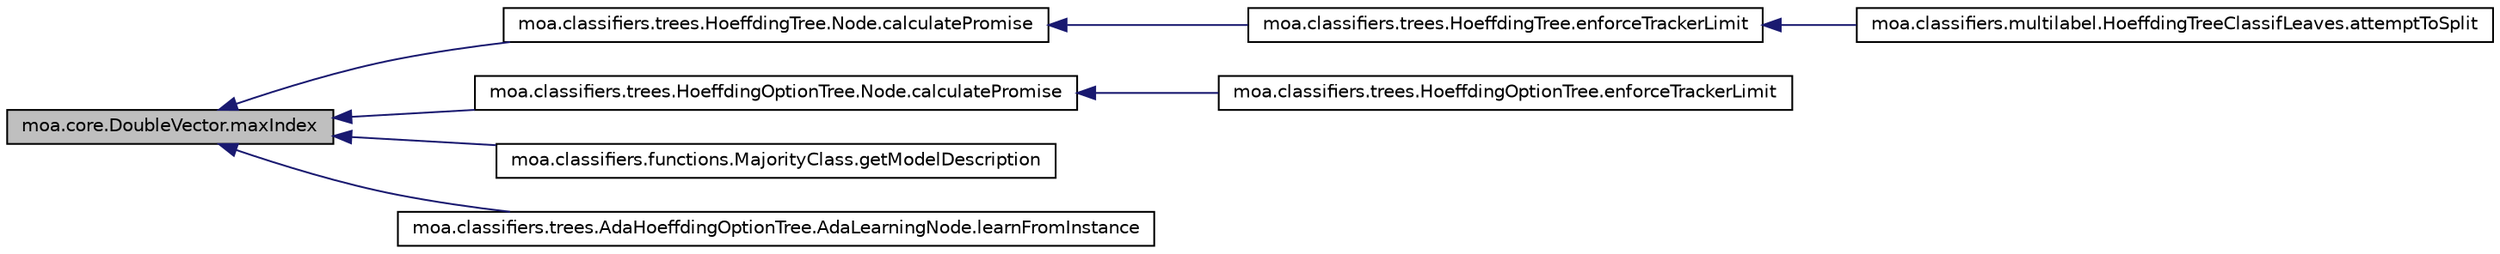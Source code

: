 digraph G
{
  edge [fontname="Helvetica",fontsize="10",labelfontname="Helvetica",labelfontsize="10"];
  node [fontname="Helvetica",fontsize="10",shape=record];
  rankdir=LR;
  Node1 [label="moa.core.DoubleVector.maxIndex",height=0.2,width=0.4,color="black", fillcolor="grey75", style="filled" fontcolor="black"];
  Node1 -> Node2 [dir=back,color="midnightblue",fontsize="10",style="solid",fontname="Helvetica"];
  Node2 [label="moa.classifiers.trees.HoeffdingTree.Node.calculatePromise",height=0.2,width=0.4,color="black", fillcolor="white", style="filled",URL="$classmoa_1_1classifiers_1_1trees_1_1HoeffdingTree_1_1Node.html#a2dd4315a90707c43f3e92a4456f712d8"];
  Node2 -> Node3 [dir=back,color="midnightblue",fontsize="10",style="solid",fontname="Helvetica"];
  Node3 [label="moa.classifiers.trees.HoeffdingTree.enforceTrackerLimit",height=0.2,width=0.4,color="black", fillcolor="white", style="filled",URL="$classmoa_1_1classifiers_1_1trees_1_1HoeffdingTree.html#ad3ce5f45815584286223e5e1280bcbb0"];
  Node3 -> Node4 [dir=back,color="midnightblue",fontsize="10",style="solid",fontname="Helvetica"];
  Node4 [label="moa.classifiers.multilabel.HoeffdingTreeClassifLeaves.attemptToSplit",height=0.2,width=0.4,color="black", fillcolor="white", style="filled",URL="$classmoa_1_1classifiers_1_1multilabel_1_1HoeffdingTreeClassifLeaves.html#a7bf94665c2ade8cf741cfbaabb959bec"];
  Node1 -> Node5 [dir=back,color="midnightblue",fontsize="10",style="solid",fontname="Helvetica"];
  Node5 [label="moa.classifiers.trees.HoeffdingOptionTree.Node.calculatePromise",height=0.2,width=0.4,color="black", fillcolor="white", style="filled",URL="$classmoa_1_1classifiers_1_1trees_1_1HoeffdingOptionTree_1_1Node.html#a55831654f534d9be070eb3a0379063f4"];
  Node5 -> Node6 [dir=back,color="midnightblue",fontsize="10",style="solid",fontname="Helvetica"];
  Node6 [label="moa.classifiers.trees.HoeffdingOptionTree.enforceTrackerLimit",height=0.2,width=0.4,color="black", fillcolor="white", style="filled",URL="$classmoa_1_1classifiers_1_1trees_1_1HoeffdingOptionTree.html#af9382a6efb72761ad3a4ac9896d35c79"];
  Node1 -> Node7 [dir=back,color="midnightblue",fontsize="10",style="solid",fontname="Helvetica"];
  Node7 [label="moa.classifiers.functions.MajorityClass.getModelDescription",height=0.2,width=0.4,color="black", fillcolor="white", style="filled",URL="$classmoa_1_1classifiers_1_1functions_1_1MajorityClass.html#a920d9e3f07772d788728aa729c09e1ec",tooltip="Returns a string representation of the model."];
  Node1 -> Node8 [dir=back,color="midnightblue",fontsize="10",style="solid",fontname="Helvetica"];
  Node8 [label="moa.classifiers.trees.AdaHoeffdingOptionTree.AdaLearningNode.learnFromInstance",height=0.2,width=0.4,color="black", fillcolor="white", style="filled",URL="$classmoa_1_1classifiers_1_1trees_1_1AdaHoeffdingOptionTree_1_1AdaLearningNode.html#ab87407ed5507ba07eaa69db014e5035b"];
}
